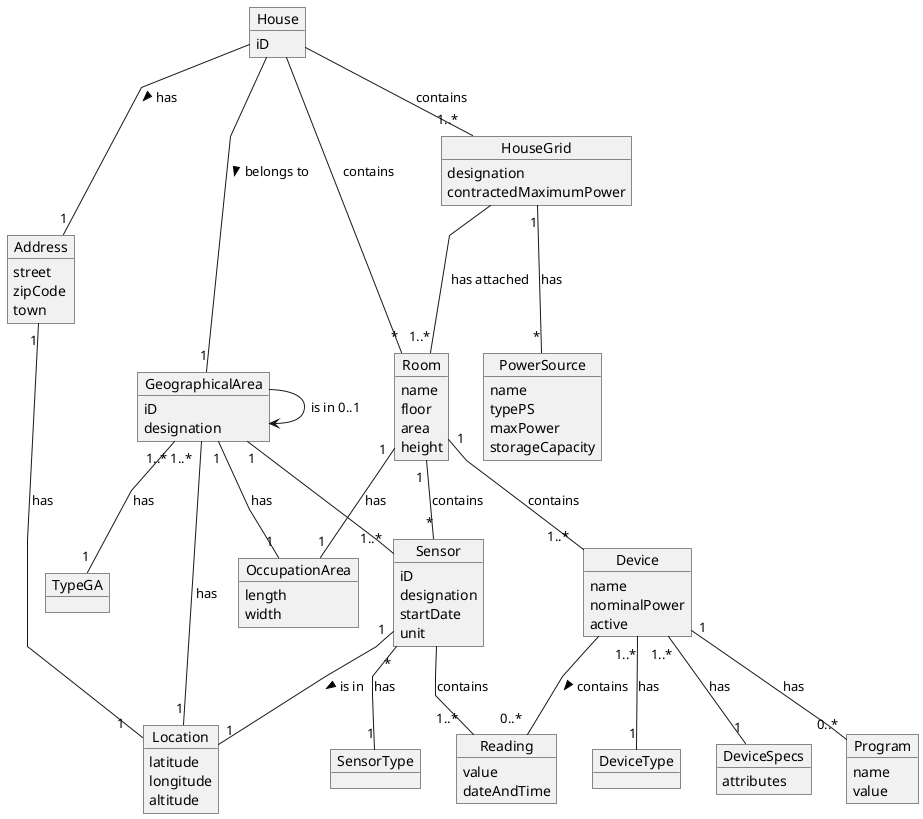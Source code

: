 @startuml
skinparam linetype polyline

object House{
iD
}

object Address {
street
zipCode
town
}

object GeographicalArea{
iD
designation
}

object Location{
latitude
longitude
altitude
}

object TypeGA


object OccupationArea{
length
width
}


object Room{
name
floor
area
height
}


object Sensor{
iD
designation
startDate
unit
}

object SensorType

object HouseGrid {
designation
contractedMaximumPower
}

object Reading{
value
dateAndTime
}

object Device {
name
nominalPower
active
}

object DeviceType

object DeviceSpecs{
attributes
}

object PowerSource{
name
typePS
maxPower
storageCapacity
}

object Program{
name
value
}

House -- "1" GeographicalArea: > belongs to
House -- "1" Address: has >
House -- "1..*" HouseGrid: contains
HouseGrid --  "1..*" Room: has attached
House --"*" Room: contains

Address "1" -- "1   " Location: has

GeographicalArea ->  GeographicalArea: is in 0..1
GeographicalArea "1..*"-- "1" TypeGA: has
GeographicalArea"   1" -- "1..* " Sensor
GeographicalArea "   1"-- "    1" OccupationArea: has
GeographicalArea "1..*  "-- "1" Location: has

Room "1 " -- "*" Sensor: contains
Room "1" -- "1..*  "Device: contains
Room "1"-- "1" OccupationArea: has


Sensor -- "1..*  "Reading: contains
Sensor "*" -- "1" SensorType: has
Sensor "1" -- "1" Location: > is in

HouseGrid "1" --  "*" PowerSource: has

Device "1..*" -- "1" DeviceType: has
Device "1..*" -- "1" DeviceSpecs: has
Device -- "0..*  "Reading: > contains
Device "1" -- "0..*" Program: has





@enduml
